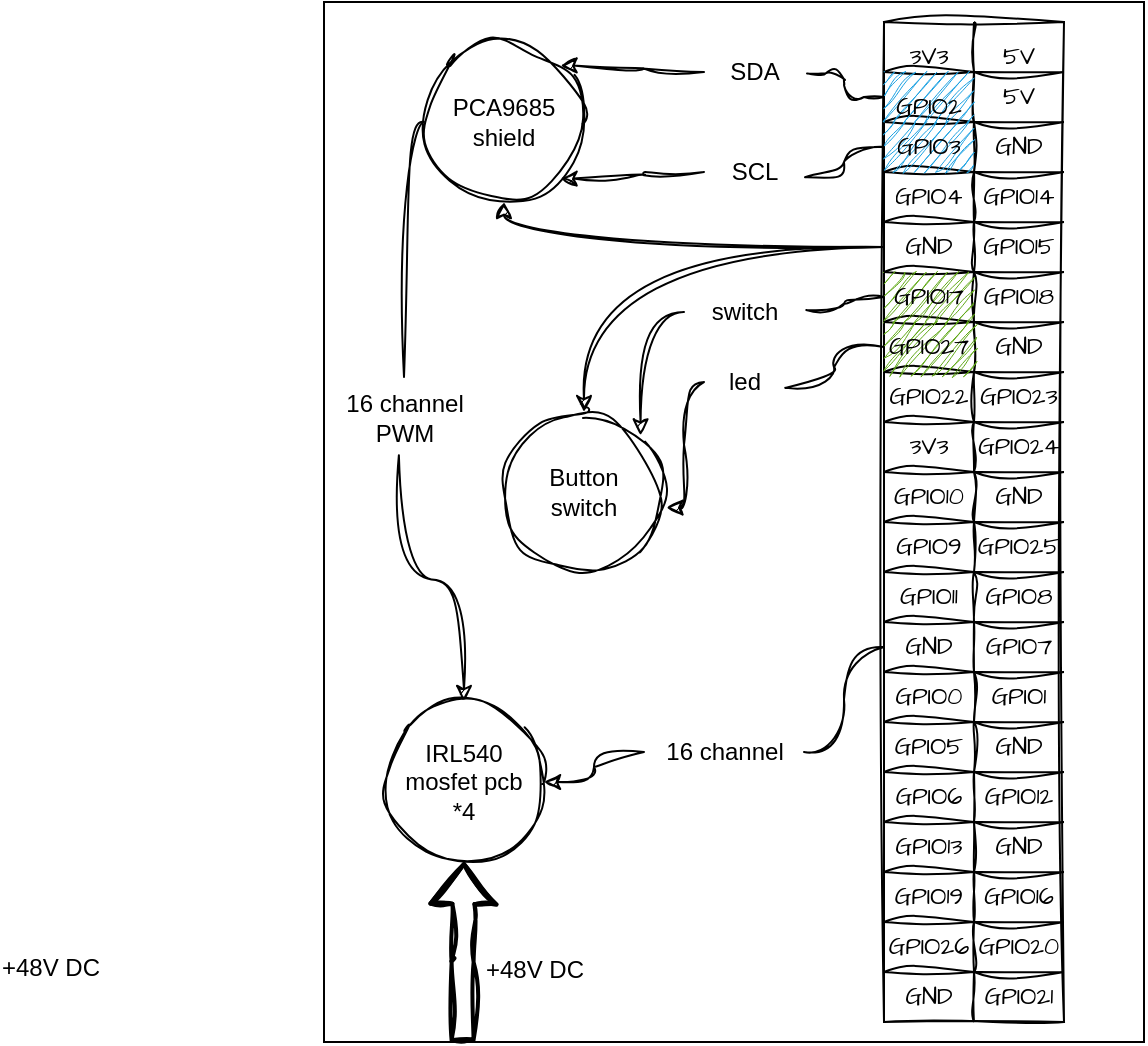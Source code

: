 <mxfile>
    <diagram id="WHN7KJUo0XjJs8HCU2_Z" name="Page-1">
        <mxGraphModel dx="687" dy="814" grid="1" gridSize="10" guides="1" tooltips="1" connect="1" arrows="1" fold="1" page="1" pageScale="1" pageWidth="827" pageHeight="1169" math="0" shadow="0">
            <root>
                <mxCell id="0"/>
                <mxCell id="1" parent="0"/>
                <mxCell id="95" value="" style="rounded=0;whiteSpace=wrap;html=1;fontSize=12;fillStyle=auto;" parent="1" vertex="1">
                    <mxGeometry x="200" y="140" width="410" height="520" as="geometry"/>
                </mxCell>
                <mxCell id="2" value="" style="shape=table;html=1;whiteSpace=wrap;startSize=0;container=1;collapsible=0;childLayout=tableLayout;hachureGap=4;fontFamily=Architects Daughter;fontSource=https%3A%2F%2Ffonts.googleapis.com%2Fcss%3Ffamily%3DArchitects%2BDaughter;fontSize=12;sketch=1;curveFitting=1;jiggle=2;" parent="1" vertex="1">
                    <mxGeometry x="480" y="150" width="90" height="500" as="geometry"/>
                </mxCell>
                <mxCell id="65" style="shape=tableRow;horizontal=0;startSize=0;swimlaneHead=0;swimlaneBody=0;top=0;left=0;bottom=0;right=0;collapsible=0;dropTarget=0;fillColor=none;points=[[0,0.5],[1,0.5]];portConstraint=eastwest;hachureGap=4;fontFamily=Architects Daughter;fontSource=https%3A%2F%2Ffonts.googleapis.com%2Fcss%3Ffamily%3DArchitects%2BDaughter;fontSize=20;sketch=1;curveFitting=1;jiggle=2;" parent="2" vertex="1">
                    <mxGeometry width="90" height="25" as="geometry"/>
                </mxCell>
                <mxCell id="66" value="&lt;font style=&quot;font-size: 12px;&quot;&gt;3V3&lt;/font&gt;" style="shape=partialRectangle;html=1;whiteSpace=wrap;connectable=0;fillColor=none;top=0;left=0;bottom=0;right=0;overflow=hidden;hachureGap=4;fontFamily=Architects Daughter;fontSource=https%3A%2F%2Ffonts.googleapis.com%2Fcss%3Ffamily%3DArchitects%2BDaughter;fontSize=20;sketch=1;curveFitting=1;jiggle=2;" parent="65" vertex="1">
                    <mxGeometry width="45" height="25" as="geometry">
                        <mxRectangle width="45" height="25" as="alternateBounds"/>
                    </mxGeometry>
                </mxCell>
                <mxCell id="67" value="&lt;font style=&quot;font-size: 12px;&quot;&gt;5V&lt;/font&gt;" style="shape=partialRectangle;html=1;whiteSpace=wrap;connectable=0;fillColor=none;top=0;left=0;bottom=0;right=0;overflow=hidden;hachureGap=4;fontFamily=Architects Daughter;fontSource=https%3A%2F%2Ffonts.googleapis.com%2Fcss%3Ffamily%3DArchitects%2BDaughter;fontSize=20;sketch=1;curveFitting=1;jiggle=2;" parent="65" vertex="1">
                    <mxGeometry x="45" width="45" height="25" as="geometry">
                        <mxRectangle width="45" height="25" as="alternateBounds"/>
                    </mxGeometry>
                </mxCell>
                <mxCell id="62" style="shape=tableRow;horizontal=0;startSize=0;swimlaneHead=0;swimlaneBody=0;top=0;left=0;bottom=0;right=0;collapsible=0;dropTarget=0;fillColor=none;points=[[0,0.5],[1,0.5]];portConstraint=eastwest;hachureGap=4;fontFamily=Architects Daughter;fontSource=https%3A%2F%2Ffonts.googleapis.com%2Fcss%3Ffamily%3DArchitects%2BDaughter;fontSize=20;sketch=1;curveFitting=1;jiggle=2;" parent="2" vertex="1">
                    <mxGeometry y="25" width="90" height="25" as="geometry"/>
                </mxCell>
                <mxCell id="63" value="&lt;font color=&quot;#000000&quot; style=&quot;font-size: 12px;&quot;&gt;GPIO2&lt;/font&gt;" style="shape=partialRectangle;html=1;whiteSpace=wrap;connectable=0;fillColor=#1ba1e2;top=0;left=0;bottom=0;right=0;overflow=hidden;hachureGap=4;fontFamily=Architects Daughter;fontSource=https%3A%2F%2Ffonts.googleapis.com%2Fcss%3Ffamily%3DArchitects%2BDaughter;fontSize=20;fontColor=#ffffff;strokeColor=#006EAF;sketch=1;curveFitting=1;jiggle=2;" parent="62" vertex="1">
                    <mxGeometry width="45" height="25" as="geometry">
                        <mxRectangle width="45" height="25" as="alternateBounds"/>
                    </mxGeometry>
                </mxCell>
                <mxCell id="64" value="5V" style="shape=partialRectangle;html=1;whiteSpace=wrap;connectable=0;fillColor=none;top=0;left=0;bottom=0;right=0;overflow=hidden;hachureGap=4;fontFamily=Architects Daughter;fontSource=https%3A%2F%2Ffonts.googleapis.com%2Fcss%3Ffamily%3DArchitects%2BDaughter;fontSize=12;sketch=1;curveFitting=1;jiggle=2;" parent="62" vertex="1">
                    <mxGeometry x="45" width="45" height="25" as="geometry">
                        <mxRectangle width="45" height="25" as="alternateBounds"/>
                    </mxGeometry>
                </mxCell>
                <mxCell id="59" style="shape=tableRow;horizontal=0;startSize=0;swimlaneHead=0;swimlaneBody=0;top=0;left=0;bottom=0;right=0;collapsible=0;dropTarget=0;fillColor=none;points=[[0,0.5],[1,0.5]];portConstraint=eastwest;hachureGap=4;fontFamily=Architects Daughter;fontSource=https%3A%2F%2Ffonts.googleapis.com%2Fcss%3Ffamily%3DArchitects%2BDaughter;fontSize=20;sketch=1;curveFitting=1;jiggle=2;" parent="2" vertex="1">
                    <mxGeometry y="50" width="90" height="25" as="geometry"/>
                </mxCell>
                <mxCell id="60" value="&lt;font color=&quot;#000000&quot;&gt;GPIO3&lt;/font&gt;" style="shape=partialRectangle;html=1;whiteSpace=wrap;connectable=0;fillColor=#1ba1e2;top=0;left=0;bottom=0;right=0;overflow=hidden;hachureGap=4;fontFamily=Architects Daughter;fontSource=https%3A%2F%2Ffonts.googleapis.com%2Fcss%3Ffamily%3DArchitects%2BDaughter;fontSize=12;fontColor=#ffffff;strokeColor=#006EAF;sketch=1;curveFitting=1;jiggle=2;" parent="59" vertex="1">
                    <mxGeometry width="45" height="25" as="geometry">
                        <mxRectangle width="45" height="25" as="alternateBounds"/>
                    </mxGeometry>
                </mxCell>
                <mxCell id="61" value="GND" style="shape=partialRectangle;html=1;whiteSpace=wrap;connectable=0;fillColor=none;top=0;left=0;bottom=0;right=0;overflow=hidden;hachureGap=4;fontFamily=Architects Daughter;fontSource=https%3A%2F%2Ffonts.googleapis.com%2Fcss%3Ffamily%3DArchitects%2BDaughter;fontSize=12;sketch=1;curveFitting=1;jiggle=2;" parent="59" vertex="1">
                    <mxGeometry x="45" width="45" height="25" as="geometry">
                        <mxRectangle width="45" height="25" as="alternateBounds"/>
                    </mxGeometry>
                </mxCell>
                <mxCell id="56" style="shape=tableRow;horizontal=0;startSize=0;swimlaneHead=0;swimlaneBody=0;top=0;left=0;bottom=0;right=0;collapsible=0;dropTarget=0;fillColor=none;points=[[0,0.5],[1,0.5]];portConstraint=eastwest;hachureGap=4;fontFamily=Architects Daughter;fontSource=https%3A%2F%2Ffonts.googleapis.com%2Fcss%3Ffamily%3DArchitects%2BDaughter;fontSize=20;sketch=1;curveFitting=1;jiggle=2;" parent="2" vertex="1">
                    <mxGeometry y="75" width="90" height="25" as="geometry"/>
                </mxCell>
                <mxCell id="57" value="GPIO4" style="shape=partialRectangle;html=1;whiteSpace=wrap;connectable=0;fillColor=none;top=0;left=0;bottom=0;right=0;overflow=hidden;hachureGap=4;fontFamily=Architects Daughter;fontSource=https%3A%2F%2Ffonts.googleapis.com%2Fcss%3Ffamily%3DArchitects%2BDaughter;fontSize=12;sketch=1;curveFitting=1;jiggle=2;" parent="56" vertex="1">
                    <mxGeometry width="45" height="25" as="geometry">
                        <mxRectangle width="45" height="25" as="alternateBounds"/>
                    </mxGeometry>
                </mxCell>
                <mxCell id="58" value="GPIO14" style="shape=partialRectangle;html=1;whiteSpace=wrap;connectable=0;fillColor=none;top=0;left=0;bottom=0;right=0;overflow=hidden;hachureGap=4;fontFamily=Architects Daughter;fontSource=https%3A%2F%2Ffonts.googleapis.com%2Fcss%3Ffamily%3DArchitects%2BDaughter;fontSize=12;sketch=1;curveFitting=1;jiggle=2;" parent="56" vertex="1">
                    <mxGeometry x="45" width="45" height="25" as="geometry">
                        <mxRectangle width="45" height="25" as="alternateBounds"/>
                    </mxGeometry>
                </mxCell>
                <mxCell id="53" style="shape=tableRow;horizontal=0;startSize=0;swimlaneHead=0;swimlaneBody=0;top=0;left=0;bottom=0;right=0;collapsible=0;dropTarget=0;fillColor=none;points=[[0,0.5],[1,0.5]];portConstraint=eastwest;hachureGap=4;fontFamily=Architects Daughter;fontSource=https%3A%2F%2Ffonts.googleapis.com%2Fcss%3Ffamily%3DArchitects%2BDaughter;fontSize=20;sketch=1;curveFitting=1;jiggle=2;" parent="2" vertex="1">
                    <mxGeometry y="100" width="90" height="25" as="geometry"/>
                </mxCell>
                <mxCell id="54" value="GND" style="shape=partialRectangle;html=1;whiteSpace=wrap;connectable=0;fillColor=none;top=0;left=0;bottom=0;right=0;overflow=hidden;hachureGap=4;fontFamily=Architects Daughter;fontSource=https%3A%2F%2Ffonts.googleapis.com%2Fcss%3Ffamily%3DArchitects%2BDaughter;fontSize=12;sketch=1;curveFitting=1;jiggle=2;" parent="53" vertex="1">
                    <mxGeometry width="45" height="25" as="geometry">
                        <mxRectangle width="45" height="25" as="alternateBounds"/>
                    </mxGeometry>
                </mxCell>
                <mxCell id="55" value="GPIO15" style="shape=partialRectangle;html=1;whiteSpace=wrap;connectable=0;fillColor=none;top=0;left=0;bottom=0;right=0;overflow=hidden;hachureGap=4;fontFamily=Architects Daughter;fontSource=https%3A%2F%2Ffonts.googleapis.com%2Fcss%3Ffamily%3DArchitects%2BDaughter;fontSize=12;sketch=1;curveFitting=1;jiggle=2;" parent="53" vertex="1">
                    <mxGeometry x="45" width="45" height="25" as="geometry">
                        <mxRectangle width="45" height="25" as="alternateBounds"/>
                    </mxGeometry>
                </mxCell>
                <mxCell id="50" style="shape=tableRow;horizontal=0;startSize=0;swimlaneHead=0;swimlaneBody=0;top=0;left=0;bottom=0;right=0;collapsible=0;dropTarget=0;fillColor=none;points=[[0,0.5],[1,0.5]];portConstraint=eastwest;hachureGap=4;fontFamily=Architects Daughter;fontSource=https%3A%2F%2Ffonts.googleapis.com%2Fcss%3Ffamily%3DArchitects%2BDaughter;fontSize=20;sketch=1;curveFitting=1;jiggle=2;" parent="2" vertex="1">
                    <mxGeometry y="125" width="90" height="25" as="geometry"/>
                </mxCell>
                <mxCell id="51" value="&lt;font color=&quot;#000000&quot;&gt;GPIO17&lt;/font&gt;" style="shape=partialRectangle;html=1;whiteSpace=wrap;connectable=0;fillColor=#60a917;top=0;left=0;bottom=0;right=0;overflow=hidden;hachureGap=4;fontFamily=Architects Daughter;fontSource=https%3A%2F%2Ffonts.googleapis.com%2Fcss%3Ffamily%3DArchitects%2BDaughter;fontSize=12;fontColor=#ffffff;strokeColor=#2D7600;sketch=1;curveFitting=1;jiggle=2;" parent="50" vertex="1">
                    <mxGeometry width="45" height="25" as="geometry">
                        <mxRectangle width="45" height="25" as="alternateBounds"/>
                    </mxGeometry>
                </mxCell>
                <mxCell id="52" value="GPIO18" style="shape=partialRectangle;html=1;whiteSpace=wrap;connectable=0;fillColor=none;top=0;left=0;bottom=0;right=0;overflow=hidden;hachureGap=4;fontFamily=Architects Daughter;fontSource=https%3A%2F%2Ffonts.googleapis.com%2Fcss%3Ffamily%3DArchitects%2BDaughter;fontSize=12;sketch=1;curveFitting=1;jiggle=2;" parent="50" vertex="1">
                    <mxGeometry x="45" width="45" height="25" as="geometry">
                        <mxRectangle width="45" height="25" as="alternateBounds"/>
                    </mxGeometry>
                </mxCell>
                <mxCell id="47" style="shape=tableRow;horizontal=0;startSize=0;swimlaneHead=0;swimlaneBody=0;top=0;left=0;bottom=0;right=0;collapsible=0;dropTarget=0;fillColor=none;points=[[0,0.5],[1,0.5]];portConstraint=eastwest;hachureGap=4;fontFamily=Architects Daughter;fontSource=https%3A%2F%2Ffonts.googleapis.com%2Fcss%3Ffamily%3DArchitects%2BDaughter;fontSize=20;sketch=1;curveFitting=1;jiggle=2;" parent="2" vertex="1">
                    <mxGeometry y="150" width="90" height="25" as="geometry"/>
                </mxCell>
                <mxCell id="48" value="&lt;font color=&quot;#000000&quot;&gt;GPIO27&lt;/font&gt;" style="shape=partialRectangle;html=1;whiteSpace=wrap;connectable=0;fillColor=#60a917;top=0;left=0;bottom=0;right=0;overflow=hidden;hachureGap=4;fontFamily=Architects Daughter;fontSource=https%3A%2F%2Ffonts.googleapis.com%2Fcss%3Ffamily%3DArchitects%2BDaughter;fontSize=12;fontColor=#ffffff;strokeColor=#2D7600;sketch=1;curveFitting=1;jiggle=2;" parent="47" vertex="1">
                    <mxGeometry width="45" height="25" as="geometry">
                        <mxRectangle width="45" height="25" as="alternateBounds"/>
                    </mxGeometry>
                </mxCell>
                <mxCell id="49" value="GND" style="shape=partialRectangle;html=1;whiteSpace=wrap;connectable=0;fillColor=none;top=0;left=0;bottom=0;right=0;overflow=hidden;hachureGap=4;fontFamily=Architects Daughter;fontSource=https%3A%2F%2Ffonts.googleapis.com%2Fcss%3Ffamily%3DArchitects%2BDaughter;fontSize=12;sketch=1;curveFitting=1;jiggle=2;" parent="47" vertex="1">
                    <mxGeometry x="45" width="45" height="25" as="geometry">
                        <mxRectangle width="45" height="25" as="alternateBounds"/>
                    </mxGeometry>
                </mxCell>
                <mxCell id="44" style="shape=tableRow;horizontal=0;startSize=0;swimlaneHead=0;swimlaneBody=0;top=0;left=0;bottom=0;right=0;collapsible=0;dropTarget=0;fillColor=none;points=[[0,0.5],[1,0.5]];portConstraint=eastwest;hachureGap=4;fontFamily=Architects Daughter;fontSource=https%3A%2F%2Ffonts.googleapis.com%2Fcss%3Ffamily%3DArchitects%2BDaughter;fontSize=20;sketch=1;curveFitting=1;jiggle=2;" parent="2" vertex="1">
                    <mxGeometry y="175" width="90" height="25" as="geometry"/>
                </mxCell>
                <mxCell id="45" value="GPIO22" style="shape=partialRectangle;html=1;whiteSpace=wrap;connectable=0;fillColor=none;top=0;left=0;bottom=0;right=0;overflow=hidden;hachureGap=4;fontFamily=Architects Daughter;fontSource=https%3A%2F%2Ffonts.googleapis.com%2Fcss%3Ffamily%3DArchitects%2BDaughter;fontSize=12;sketch=1;curveFitting=1;jiggle=2;" parent="44" vertex="1">
                    <mxGeometry width="45" height="25" as="geometry">
                        <mxRectangle width="45" height="25" as="alternateBounds"/>
                    </mxGeometry>
                </mxCell>
                <mxCell id="46" value="GPIO23" style="shape=partialRectangle;html=1;whiteSpace=wrap;connectable=0;fillColor=none;top=0;left=0;bottom=0;right=0;overflow=hidden;hachureGap=4;fontFamily=Architects Daughter;fontSource=https%3A%2F%2Ffonts.googleapis.com%2Fcss%3Ffamily%3DArchitects%2BDaughter;fontSize=12;sketch=1;curveFitting=1;jiggle=2;" parent="44" vertex="1">
                    <mxGeometry x="45" width="45" height="25" as="geometry">
                        <mxRectangle width="45" height="25" as="alternateBounds"/>
                    </mxGeometry>
                </mxCell>
                <mxCell id="41" style="shape=tableRow;horizontal=0;startSize=0;swimlaneHead=0;swimlaneBody=0;top=0;left=0;bottom=0;right=0;collapsible=0;dropTarget=0;fillColor=none;points=[[0,0.5],[1,0.5]];portConstraint=eastwest;hachureGap=4;fontFamily=Architects Daughter;fontSource=https%3A%2F%2Ffonts.googleapis.com%2Fcss%3Ffamily%3DArchitects%2BDaughter;fontSize=20;sketch=1;curveFitting=1;jiggle=2;" parent="2" vertex="1">
                    <mxGeometry y="200" width="90" height="25" as="geometry"/>
                </mxCell>
                <mxCell id="42" value="3V3" style="shape=partialRectangle;html=1;whiteSpace=wrap;connectable=0;fillColor=none;top=0;left=0;bottom=0;right=0;overflow=hidden;hachureGap=4;fontFamily=Architects Daughter;fontSource=https%3A%2F%2Ffonts.googleapis.com%2Fcss%3Ffamily%3DArchitects%2BDaughter;fontSize=12;sketch=1;curveFitting=1;jiggle=2;" parent="41" vertex="1">
                    <mxGeometry width="45" height="25" as="geometry">
                        <mxRectangle width="45" height="25" as="alternateBounds"/>
                    </mxGeometry>
                </mxCell>
                <mxCell id="43" value="GPIO24" style="shape=partialRectangle;html=1;whiteSpace=wrap;connectable=0;fillColor=none;top=0;left=0;bottom=0;right=0;overflow=hidden;hachureGap=4;fontFamily=Architects Daughter;fontSource=https%3A%2F%2Ffonts.googleapis.com%2Fcss%3Ffamily%3DArchitects%2BDaughter;fontSize=12;sketch=1;curveFitting=1;jiggle=2;" parent="41" vertex="1">
                    <mxGeometry x="45" width="45" height="25" as="geometry">
                        <mxRectangle width="45" height="25" as="alternateBounds"/>
                    </mxGeometry>
                </mxCell>
                <mxCell id="38" style="shape=tableRow;horizontal=0;startSize=0;swimlaneHead=0;swimlaneBody=0;top=0;left=0;bottom=0;right=0;collapsible=0;dropTarget=0;fillColor=none;points=[[0,0.5],[1,0.5]];portConstraint=eastwest;hachureGap=4;fontFamily=Architects Daughter;fontSource=https%3A%2F%2Ffonts.googleapis.com%2Fcss%3Ffamily%3DArchitects%2BDaughter;fontSize=20;sketch=1;curveFitting=1;jiggle=2;" parent="2" vertex="1">
                    <mxGeometry y="225" width="90" height="25" as="geometry"/>
                </mxCell>
                <mxCell id="39" value="GPIO10" style="shape=partialRectangle;html=1;whiteSpace=wrap;connectable=0;fillColor=none;top=0;left=0;bottom=0;right=0;overflow=hidden;hachureGap=4;fontFamily=Architects Daughter;fontSource=https%3A%2F%2Ffonts.googleapis.com%2Fcss%3Ffamily%3DArchitects%2BDaughter;fontSize=12;sketch=1;curveFitting=1;jiggle=2;" parent="38" vertex="1">
                    <mxGeometry width="45" height="25" as="geometry">
                        <mxRectangle width="45" height="25" as="alternateBounds"/>
                    </mxGeometry>
                </mxCell>
                <mxCell id="40" value="GND" style="shape=partialRectangle;html=1;whiteSpace=wrap;connectable=0;fillColor=none;top=0;left=0;bottom=0;right=0;overflow=hidden;hachureGap=4;fontFamily=Architects Daughter;fontSource=https%3A%2F%2Ffonts.googleapis.com%2Fcss%3Ffamily%3DArchitects%2BDaughter;fontSize=12;sketch=1;curveFitting=1;jiggle=2;" parent="38" vertex="1">
                    <mxGeometry x="45" width="45" height="25" as="geometry">
                        <mxRectangle width="45" height="25" as="alternateBounds"/>
                    </mxGeometry>
                </mxCell>
                <mxCell id="35" style="shape=tableRow;horizontal=0;startSize=0;swimlaneHead=0;swimlaneBody=0;top=0;left=0;bottom=0;right=0;collapsible=0;dropTarget=0;fillColor=none;points=[[0,0.5],[1,0.5]];portConstraint=eastwest;hachureGap=4;fontFamily=Architects Daughter;fontSource=https%3A%2F%2Ffonts.googleapis.com%2Fcss%3Ffamily%3DArchitects%2BDaughter;fontSize=20;sketch=1;curveFitting=1;jiggle=2;" parent="2" vertex="1">
                    <mxGeometry y="250" width="90" height="25" as="geometry"/>
                </mxCell>
                <mxCell id="36" value="GPIO9" style="shape=partialRectangle;html=1;whiteSpace=wrap;connectable=0;fillColor=none;top=0;left=0;bottom=0;right=0;overflow=hidden;hachureGap=4;fontFamily=Architects Daughter;fontSource=https%3A%2F%2Ffonts.googleapis.com%2Fcss%3Ffamily%3DArchitects%2BDaughter;fontSize=12;sketch=1;curveFitting=1;jiggle=2;" parent="35" vertex="1">
                    <mxGeometry width="45" height="25" as="geometry">
                        <mxRectangle width="45" height="25" as="alternateBounds"/>
                    </mxGeometry>
                </mxCell>
                <mxCell id="37" value="GPIO25" style="shape=partialRectangle;html=1;whiteSpace=wrap;connectable=0;fillColor=none;top=0;left=0;bottom=0;right=0;overflow=hidden;hachureGap=4;fontFamily=Architects Daughter;fontSource=https%3A%2F%2Ffonts.googleapis.com%2Fcss%3Ffamily%3DArchitects%2BDaughter;fontSize=12;sketch=1;curveFitting=1;jiggle=2;" parent="35" vertex="1">
                    <mxGeometry x="45" width="45" height="25" as="geometry">
                        <mxRectangle width="45" height="25" as="alternateBounds"/>
                    </mxGeometry>
                </mxCell>
                <mxCell id="32" style="shape=tableRow;horizontal=0;startSize=0;swimlaneHead=0;swimlaneBody=0;top=0;left=0;bottom=0;right=0;collapsible=0;dropTarget=0;fillColor=none;points=[[0,0.5],[1,0.5]];portConstraint=eastwest;hachureGap=4;fontFamily=Architects Daughter;fontSource=https%3A%2F%2Ffonts.googleapis.com%2Fcss%3Ffamily%3DArchitects%2BDaughter;fontSize=20;sketch=1;curveFitting=1;jiggle=2;" parent="2" vertex="1">
                    <mxGeometry y="275" width="90" height="25" as="geometry"/>
                </mxCell>
                <mxCell id="33" value="GPIO11" style="shape=partialRectangle;html=1;whiteSpace=wrap;connectable=0;fillColor=none;top=0;left=0;bottom=0;right=0;overflow=hidden;hachureGap=4;fontFamily=Architects Daughter;fontSource=https%3A%2F%2Ffonts.googleapis.com%2Fcss%3Ffamily%3DArchitects%2BDaughter;fontSize=12;sketch=1;curveFitting=1;jiggle=2;" parent="32" vertex="1">
                    <mxGeometry width="45" height="25" as="geometry">
                        <mxRectangle width="45" height="25" as="alternateBounds"/>
                    </mxGeometry>
                </mxCell>
                <mxCell id="34" value="GPIO8" style="shape=partialRectangle;html=1;whiteSpace=wrap;connectable=0;fillColor=none;top=0;left=0;bottom=0;right=0;overflow=hidden;hachureGap=4;fontFamily=Architects Daughter;fontSource=https%3A%2F%2Ffonts.googleapis.com%2Fcss%3Ffamily%3DArchitects%2BDaughter;fontSize=12;sketch=1;curveFitting=1;jiggle=2;" parent="32" vertex="1">
                    <mxGeometry x="45" width="45" height="25" as="geometry">
                        <mxRectangle width="45" height="25" as="alternateBounds"/>
                    </mxGeometry>
                </mxCell>
                <mxCell id="29" style="shape=tableRow;horizontal=0;startSize=0;swimlaneHead=0;swimlaneBody=0;top=0;left=0;bottom=0;right=0;collapsible=0;dropTarget=0;fillColor=none;points=[[0,0.5],[1,0.5]];portConstraint=eastwest;hachureGap=4;fontFamily=Architects Daughter;fontSource=https%3A%2F%2Ffonts.googleapis.com%2Fcss%3Ffamily%3DArchitects%2BDaughter;fontSize=20;sketch=1;curveFitting=1;jiggle=2;" parent="2" vertex="1">
                    <mxGeometry y="300" width="90" height="25" as="geometry"/>
                </mxCell>
                <mxCell id="30" value="GND" style="shape=partialRectangle;html=1;whiteSpace=wrap;connectable=0;fillColor=none;top=0;left=0;bottom=0;right=0;overflow=hidden;hachureGap=4;fontFamily=Architects Daughter;fontSource=https%3A%2F%2Ffonts.googleapis.com%2Fcss%3Ffamily%3DArchitects%2BDaughter;fontSize=12;sketch=1;curveFitting=1;jiggle=2;" parent="29" vertex="1">
                    <mxGeometry width="45" height="25" as="geometry">
                        <mxRectangle width="45" height="25" as="alternateBounds"/>
                    </mxGeometry>
                </mxCell>
                <mxCell id="31" value="GPIO7" style="shape=partialRectangle;html=1;whiteSpace=wrap;connectable=0;fillColor=none;top=0;left=0;bottom=0;right=0;overflow=hidden;hachureGap=4;fontFamily=Architects Daughter;fontSource=https%3A%2F%2Ffonts.googleapis.com%2Fcss%3Ffamily%3DArchitects%2BDaughter;fontSize=12;sketch=1;curveFitting=1;jiggle=2;" parent="29" vertex="1">
                    <mxGeometry x="45" width="45" height="25" as="geometry">
                        <mxRectangle width="45" height="25" as="alternateBounds"/>
                    </mxGeometry>
                </mxCell>
                <mxCell id="26" style="shape=tableRow;horizontal=0;startSize=0;swimlaneHead=0;swimlaneBody=0;top=0;left=0;bottom=0;right=0;collapsible=0;dropTarget=0;fillColor=none;points=[[0,0.5],[1,0.5]];portConstraint=eastwest;hachureGap=4;fontFamily=Architects Daughter;fontSource=https%3A%2F%2Ffonts.googleapis.com%2Fcss%3Ffamily%3DArchitects%2BDaughter;fontSize=20;sketch=1;curveFitting=1;jiggle=2;" parent="2" vertex="1">
                    <mxGeometry y="325" width="90" height="25" as="geometry"/>
                </mxCell>
                <mxCell id="27" value="GPIO0" style="shape=partialRectangle;html=1;whiteSpace=wrap;connectable=0;fillColor=none;top=0;left=0;bottom=0;right=0;overflow=hidden;hachureGap=4;fontFamily=Architects Daughter;fontSource=https%3A%2F%2Ffonts.googleapis.com%2Fcss%3Ffamily%3DArchitects%2BDaughter;fontSize=12;sketch=1;curveFitting=1;jiggle=2;" parent="26" vertex="1">
                    <mxGeometry width="45" height="25" as="geometry">
                        <mxRectangle width="45" height="25" as="alternateBounds"/>
                    </mxGeometry>
                </mxCell>
                <mxCell id="28" value="GPIO1" style="shape=partialRectangle;html=1;whiteSpace=wrap;connectable=0;fillColor=none;top=0;left=0;bottom=0;right=0;overflow=hidden;hachureGap=4;fontFamily=Architects Daughter;fontSource=https%3A%2F%2Ffonts.googleapis.com%2Fcss%3Ffamily%3DArchitects%2BDaughter;fontSize=12;sketch=1;curveFitting=1;jiggle=2;" parent="26" vertex="1">
                    <mxGeometry x="45" width="45" height="25" as="geometry">
                        <mxRectangle width="45" height="25" as="alternateBounds"/>
                    </mxGeometry>
                </mxCell>
                <mxCell id="23" style="shape=tableRow;horizontal=0;startSize=0;swimlaneHead=0;swimlaneBody=0;top=0;left=0;bottom=0;right=0;collapsible=0;dropTarget=0;fillColor=none;points=[[0,0.5],[1,0.5]];portConstraint=eastwest;hachureGap=4;fontFamily=Architects Daughter;fontSource=https%3A%2F%2Ffonts.googleapis.com%2Fcss%3Ffamily%3DArchitects%2BDaughter;fontSize=20;sketch=1;curveFitting=1;jiggle=2;" parent="2" vertex="1">
                    <mxGeometry y="350" width="90" height="25" as="geometry"/>
                </mxCell>
                <mxCell id="24" value="GPIO5" style="shape=partialRectangle;html=1;whiteSpace=wrap;connectable=0;fillColor=none;top=0;left=0;bottom=0;right=0;overflow=hidden;hachureGap=4;fontFamily=Architects Daughter;fontSource=https%3A%2F%2Ffonts.googleapis.com%2Fcss%3Ffamily%3DArchitects%2BDaughter;fontSize=12;sketch=1;curveFitting=1;jiggle=2;" parent="23" vertex="1">
                    <mxGeometry width="45" height="25" as="geometry">
                        <mxRectangle width="45" height="25" as="alternateBounds"/>
                    </mxGeometry>
                </mxCell>
                <mxCell id="25" value="GND" style="shape=partialRectangle;html=1;whiteSpace=wrap;connectable=0;fillColor=none;top=0;left=0;bottom=0;right=0;overflow=hidden;hachureGap=4;fontFamily=Architects Daughter;fontSource=https%3A%2F%2Ffonts.googleapis.com%2Fcss%3Ffamily%3DArchitects%2BDaughter;fontSize=12;sketch=1;curveFitting=1;jiggle=2;" parent="23" vertex="1">
                    <mxGeometry x="45" width="45" height="25" as="geometry">
                        <mxRectangle width="45" height="25" as="alternateBounds"/>
                    </mxGeometry>
                </mxCell>
                <mxCell id="20" style="shape=tableRow;horizontal=0;startSize=0;swimlaneHead=0;swimlaneBody=0;top=0;left=0;bottom=0;right=0;collapsible=0;dropTarget=0;fillColor=none;points=[[0,0.5],[1,0.5]];portConstraint=eastwest;hachureGap=4;fontFamily=Architects Daughter;fontSource=https%3A%2F%2Ffonts.googleapis.com%2Fcss%3Ffamily%3DArchitects%2BDaughter;fontSize=20;sketch=1;curveFitting=1;jiggle=2;" parent="2" vertex="1">
                    <mxGeometry y="375" width="90" height="25" as="geometry"/>
                </mxCell>
                <mxCell id="21" value="GPIO6" style="shape=partialRectangle;html=1;whiteSpace=wrap;connectable=0;fillColor=none;top=0;left=0;bottom=0;right=0;overflow=hidden;hachureGap=4;fontFamily=Architects Daughter;fontSource=https%3A%2F%2Ffonts.googleapis.com%2Fcss%3Ffamily%3DArchitects%2BDaughter;fontSize=12;sketch=1;curveFitting=1;jiggle=2;" parent="20" vertex="1">
                    <mxGeometry width="45" height="25" as="geometry">
                        <mxRectangle width="45" height="25" as="alternateBounds"/>
                    </mxGeometry>
                </mxCell>
                <mxCell id="22" value="GPIO12" style="shape=partialRectangle;html=1;whiteSpace=wrap;connectable=0;fillColor=none;top=0;left=0;bottom=0;right=0;overflow=hidden;hachureGap=4;fontFamily=Architects Daughter;fontSource=https%3A%2F%2Ffonts.googleapis.com%2Fcss%3Ffamily%3DArchitects%2BDaughter;fontSize=12;sketch=1;curveFitting=1;jiggle=2;" parent="20" vertex="1">
                    <mxGeometry x="45" width="45" height="25" as="geometry">
                        <mxRectangle width="45" height="25" as="alternateBounds"/>
                    </mxGeometry>
                </mxCell>
                <mxCell id="3" value="" style="shape=tableRow;horizontal=0;startSize=0;swimlaneHead=0;swimlaneBody=0;top=0;left=0;bottom=0;right=0;collapsible=0;dropTarget=0;fillColor=none;points=[[0,0.5],[1,0.5]];portConstraint=eastwest;hachureGap=4;fontFamily=Architects Daughter;fontSource=https%3A%2F%2Ffonts.googleapis.com%2Fcss%3Ffamily%3DArchitects%2BDaughter;fontSize=20;sketch=1;curveFitting=1;jiggle=2;" parent="2" vertex="1">
                    <mxGeometry y="400" width="90" height="25" as="geometry"/>
                </mxCell>
                <mxCell id="4" value="GPIO13" style="shape=partialRectangle;html=1;whiteSpace=wrap;connectable=0;fillColor=none;top=0;left=0;bottom=0;right=0;overflow=hidden;hachureGap=4;fontFamily=Architects Daughter;fontSource=https%3A%2F%2Ffonts.googleapis.com%2Fcss%3Ffamily%3DArchitects%2BDaughter;fontSize=12;sketch=1;curveFitting=1;jiggle=2;" parent="3" vertex="1">
                    <mxGeometry width="45" height="25" as="geometry">
                        <mxRectangle width="45" height="25" as="alternateBounds"/>
                    </mxGeometry>
                </mxCell>
                <mxCell id="5" value="GND" style="shape=partialRectangle;html=1;whiteSpace=wrap;connectable=0;fillColor=none;top=0;left=0;bottom=0;right=0;overflow=hidden;hachureGap=4;fontFamily=Architects Daughter;fontSource=https%3A%2F%2Ffonts.googleapis.com%2Fcss%3Ffamily%3DArchitects%2BDaughter;fontSize=12;sketch=1;curveFitting=1;jiggle=2;" parent="3" vertex="1">
                    <mxGeometry x="45" width="45" height="25" as="geometry">
                        <mxRectangle width="45" height="25" as="alternateBounds"/>
                    </mxGeometry>
                </mxCell>
                <mxCell id="15" value="" style="shape=tableRow;horizontal=0;startSize=0;swimlaneHead=0;swimlaneBody=0;top=0;left=0;bottom=0;right=0;collapsible=0;dropTarget=0;fillColor=none;points=[[0,0.5],[1,0.5]];portConstraint=eastwest;hachureGap=4;fontFamily=Architects Daughter;fontSource=https%3A%2F%2Ffonts.googleapis.com%2Fcss%3Ffamily%3DArchitects%2BDaughter;fontSize=20;sketch=1;curveFitting=1;jiggle=2;" parent="2" vertex="1">
                    <mxGeometry y="425" width="90" height="25" as="geometry"/>
                </mxCell>
                <mxCell id="16" value="GPIO19" style="shape=partialRectangle;html=1;whiteSpace=wrap;connectable=0;fillColor=none;top=0;left=0;bottom=0;right=0;overflow=hidden;hachureGap=4;fontFamily=Architects Daughter;fontSource=https%3A%2F%2Ffonts.googleapis.com%2Fcss%3Ffamily%3DArchitects%2BDaughter;fontSize=12;sketch=1;curveFitting=1;jiggle=2;" parent="15" vertex="1">
                    <mxGeometry width="45" height="25" as="geometry">
                        <mxRectangle width="45" height="25" as="alternateBounds"/>
                    </mxGeometry>
                </mxCell>
                <mxCell id="17" value="GPIO16" style="shape=partialRectangle;html=1;whiteSpace=wrap;connectable=0;fillColor=none;top=0;left=0;bottom=0;right=0;overflow=hidden;hachureGap=4;fontFamily=Architects Daughter;fontSource=https%3A%2F%2Ffonts.googleapis.com%2Fcss%3Ffamily%3DArchitects%2BDaughter;fontSize=12;sketch=1;curveFitting=1;jiggle=2;" parent="15" vertex="1">
                    <mxGeometry x="45" width="45" height="25" as="geometry">
                        <mxRectangle width="45" height="25" as="alternateBounds"/>
                    </mxGeometry>
                </mxCell>
                <mxCell id="11" value="" style="shape=tableRow;horizontal=0;startSize=0;swimlaneHead=0;swimlaneBody=0;top=0;left=0;bottom=0;right=0;collapsible=0;dropTarget=0;fillColor=none;points=[[0,0.5],[1,0.5]];portConstraint=eastwest;hachureGap=4;fontFamily=Architects Daughter;fontSource=https%3A%2F%2Ffonts.googleapis.com%2Fcss%3Ffamily%3DArchitects%2BDaughter;fontSize=20;sketch=1;curveFitting=1;jiggle=2;" parent="2" vertex="1">
                    <mxGeometry y="450" width="90" height="25" as="geometry"/>
                </mxCell>
                <mxCell id="12" value="GPIO26" style="shape=partialRectangle;html=1;whiteSpace=wrap;connectable=0;fillColor=none;top=0;left=0;bottom=0;right=0;overflow=hidden;hachureGap=4;fontFamily=Architects Daughter;fontSource=https%3A%2F%2Ffonts.googleapis.com%2Fcss%3Ffamily%3DArchitects%2BDaughter;fontSize=12;sketch=1;curveFitting=1;jiggle=2;" parent="11" vertex="1">
                    <mxGeometry width="45" height="25" as="geometry">
                        <mxRectangle width="45" height="25" as="alternateBounds"/>
                    </mxGeometry>
                </mxCell>
                <mxCell id="13" value="GPIO20" style="shape=partialRectangle;html=1;whiteSpace=wrap;connectable=0;fillColor=none;top=0;left=0;bottom=0;right=0;overflow=hidden;hachureGap=4;fontFamily=Architects Daughter;fontSource=https%3A%2F%2Ffonts.googleapis.com%2Fcss%3Ffamily%3DArchitects%2BDaughter;fontSize=12;sketch=1;curveFitting=1;jiggle=2;" parent="11" vertex="1">
                    <mxGeometry x="45" width="45" height="25" as="geometry">
                        <mxRectangle width="45" height="25" as="alternateBounds"/>
                    </mxGeometry>
                </mxCell>
                <mxCell id="7" value="" style="shape=tableRow;horizontal=0;startSize=0;swimlaneHead=0;swimlaneBody=0;top=0;left=0;bottom=0;right=0;collapsible=0;dropTarget=0;fillColor=none;points=[[0,0.5],[1,0.5]];portConstraint=eastwest;hachureGap=4;fontFamily=Architects Daughter;fontSource=https%3A%2F%2Ffonts.googleapis.com%2Fcss%3Ffamily%3DArchitects%2BDaughter;fontSize=20;sketch=1;curveFitting=1;jiggle=2;" parent="2" vertex="1">
                    <mxGeometry y="475" width="90" height="25" as="geometry"/>
                </mxCell>
                <mxCell id="8" value="GND" style="shape=partialRectangle;html=1;whiteSpace=wrap;connectable=0;fillColor=none;top=0;left=0;bottom=0;right=0;overflow=hidden;hachureGap=4;fontFamily=Architects Daughter;fontSource=https%3A%2F%2Ffonts.googleapis.com%2Fcss%3Ffamily%3DArchitects%2BDaughter;fontSize=12;sketch=1;curveFitting=1;jiggle=2;" parent="7" vertex="1">
                    <mxGeometry width="45" height="25" as="geometry">
                        <mxRectangle width="45" height="25" as="alternateBounds"/>
                    </mxGeometry>
                </mxCell>
                <mxCell id="9" value="GPIO21" style="shape=partialRectangle;html=1;whiteSpace=wrap;connectable=0;fillColor=none;top=0;left=0;bottom=0;right=0;overflow=hidden;hachureGap=4;fontFamily=Architects Daughter;fontSource=https%3A%2F%2Ffonts.googleapis.com%2Fcss%3Ffamily%3DArchitects%2BDaughter;fontSize=12;sketch=1;curveFitting=1;jiggle=2;" parent="7" vertex="1">
                    <mxGeometry x="45" width="45" height="25" as="geometry">
                        <mxRectangle width="45" height="25" as="alternateBounds"/>
                    </mxGeometry>
                </mxCell>
                <mxCell id="89" style="edgeStyle=orthogonalEdgeStyle;curved=1;html=1;exitX=0.468;exitY=0.977;exitDx=0;exitDy=0;entryX=0.5;entryY=0;entryDx=0;entryDy=0;fontSize=12;elbow=vertical;startArrow=none;exitPerimeter=0;sketch=1;curveFitting=1;jiggle=2;" parent="1" source="90" target="88" edge="1">
                    <mxGeometry relative="1" as="geometry"/>
                </mxCell>
                <mxCell id="70" value="PCA9685&lt;br&gt;shield" style="ellipse;whiteSpace=wrap;html=1;aspect=fixed;fontSize=12;sketch=1;curveFitting=1;jiggle=2;" parent="1" vertex="1">
                    <mxGeometry x="250" y="160" width="80" height="80" as="geometry"/>
                </mxCell>
                <mxCell id="71" style="edgeStyle=orthogonalEdgeStyle;html=1;exitX=0;exitY=0.5;exitDx=0;exitDy=0;entryX=1;entryY=0;entryDx=0;entryDy=0;fontSize=12;startArrow=none;curved=1;sketch=1;curveFitting=1;jiggle=2;" parent="1" source="74" target="70" edge="1">
                    <mxGeometry relative="1" as="geometry"/>
                </mxCell>
                <mxCell id="72" style="edgeStyle=orthogonalEdgeStyle;html=1;exitX=0;exitY=0.5;exitDx=0;exitDy=0;entryX=1;entryY=1;entryDx=0;entryDy=0;fontSize=12;startArrow=none;curved=1;sketch=1;curveFitting=1;jiggle=2;" parent="1" source="77" target="70" edge="1">
                    <mxGeometry relative="1" as="geometry"/>
                </mxCell>
                <mxCell id="76" value="" style="html=1;exitX=0;exitY=0.5;exitDx=0;exitDy=0;entryX=1.03;entryY=0.524;entryDx=0;entryDy=0;fontSize=12;endArrow=none;entryPerimeter=0;edgeStyle=orthogonalEdgeStyle;sketch=1;curveFitting=1;jiggle=2;" parent="1" source="62" target="74" edge="1">
                    <mxGeometry relative="1" as="geometry">
                        <mxPoint x="480" y="187.5" as="sourcePoint"/>
                        <mxPoint x="338.284" y="171.716" as="targetPoint"/>
                    </mxGeometry>
                </mxCell>
                <mxCell id="74" value="SDA" style="text;html=1;align=center;verticalAlign=middle;resizable=0;points=[];autosize=1;strokeColor=none;fillColor=none;fontSize=12;sketch=1;curveFitting=1;jiggle=2;" parent="1" vertex="1">
                    <mxGeometry x="390" y="160" width="50" height="30" as="geometry"/>
                </mxCell>
                <mxCell id="78" value="" style="edgeStyle=orthogonalEdgeStyle;html=1;exitX=0;exitY=0.5;exitDx=0;exitDy=0;entryX=1.01;entryY=0.587;entryDx=0;entryDy=0;fontSize=12;endArrow=none;entryPerimeter=0;curved=1;sketch=1;curveFitting=1;jiggle=2;" parent="1" source="59" target="77" edge="1">
                    <mxGeometry relative="1" as="geometry">
                        <mxPoint x="480" y="212.5" as="sourcePoint"/>
                        <mxPoint x="338.284" y="228.284" as="targetPoint"/>
                    </mxGeometry>
                </mxCell>
                <mxCell id="77" value="SCL" style="text;html=1;align=center;verticalAlign=middle;resizable=0;points=[];autosize=1;strokeColor=none;fillColor=none;fontSize=12;sketch=1;curveFitting=1;jiggle=2;" parent="1" vertex="1">
                    <mxGeometry x="390" y="210" width="50" height="30" as="geometry"/>
                </mxCell>
                <mxCell id="79" style="edgeStyle=orthogonalEdgeStyle;curved=1;html=1;exitX=0;exitY=0.5;exitDx=0;exitDy=0;entryX=0.5;entryY=1;entryDx=0;entryDy=0;fontSize=12;elbow=vertical;sketch=1;curveFitting=1;jiggle=2;" parent="1" source="53" target="70" edge="1">
                    <mxGeometry relative="1" as="geometry"/>
                </mxCell>
                <mxCell id="80" value="Button&lt;br&gt;switch" style="ellipse;whiteSpace=wrap;html=1;aspect=fixed;fontSize=12;sketch=1;curveFitting=1;jiggle=2;" parent="1" vertex="1">
                    <mxGeometry x="290" y="345" width="80" height="80" as="geometry"/>
                </mxCell>
                <mxCell id="81" style="edgeStyle=orthogonalEdgeStyle;curved=1;html=1;exitX=0;exitY=0.5;exitDx=0;exitDy=0;entryX=1;entryY=0;entryDx=0;entryDy=0;fontSize=12;elbow=vertical;startArrow=none;sketch=1;curveFitting=1;jiggle=2;" parent="1" source="84" target="80" edge="1">
                    <mxGeometry relative="1" as="geometry"/>
                </mxCell>
                <mxCell id="82" style="edgeStyle=orthogonalEdgeStyle;curved=1;html=1;exitX=0;exitY=0.5;exitDx=0;exitDy=0;entryX=1.015;entryY=0.598;entryDx=0;entryDy=0;entryPerimeter=0;fontSize=12;elbow=vertical;startArrow=none;sketch=1;curveFitting=1;jiggle=2;" parent="1" source="86" target="80" edge="1">
                    <mxGeometry relative="1" as="geometry"/>
                </mxCell>
                <mxCell id="83" style="edgeStyle=orthogonalEdgeStyle;curved=1;html=1;exitX=0;exitY=0.5;exitDx=0;exitDy=0;entryX=0.5;entryY=0;entryDx=0;entryDy=0;fontSize=12;elbow=vertical;sketch=1;curveFitting=1;jiggle=2;" parent="1" source="53" target="80" edge="1">
                    <mxGeometry relative="1" as="geometry"/>
                </mxCell>
                <mxCell id="85" value="" style="edgeStyle=orthogonalEdgeStyle;curved=1;html=1;exitX=0;exitY=0.5;exitDx=0;exitDy=0;entryX=1.019;entryY=0.467;entryDx=0;entryDy=0;fontSize=12;elbow=vertical;endArrow=none;entryPerimeter=0;sketch=1;curveFitting=1;jiggle=2;" parent="1" source="50" target="84" edge="1">
                    <mxGeometry relative="1" as="geometry">
                        <mxPoint x="480" y="287.5" as="sourcePoint"/>
                        <mxPoint x="338.284" y="301.716" as="targetPoint"/>
                    </mxGeometry>
                </mxCell>
                <mxCell id="84" value="switch" style="text;html=1;align=center;verticalAlign=middle;resizable=0;points=[];autosize=1;strokeColor=none;fillColor=none;fontSize=12;sketch=1;curveFitting=1;jiggle=2;" parent="1" vertex="1">
                    <mxGeometry x="380" y="280" width="60" height="30" as="geometry"/>
                </mxCell>
                <mxCell id="87" value="" style="edgeStyle=orthogonalEdgeStyle;curved=1;html=1;exitX=0;exitY=0.5;exitDx=0;exitDy=0;entryX=1.015;entryY=0.598;entryDx=0;entryDy=0;entryPerimeter=0;fontSize=12;elbow=vertical;endArrow=none;sketch=1;curveFitting=1;jiggle=2;" parent="1" source="47" target="86" edge="1">
                    <mxGeometry relative="1" as="geometry">
                        <mxPoint x="480" y="312.5" as="sourcePoint"/>
                        <mxPoint x="351.2" y="337.84" as="targetPoint"/>
                    </mxGeometry>
                </mxCell>
                <mxCell id="86" value="led" style="text;html=1;align=center;verticalAlign=middle;resizable=0;points=[];autosize=1;strokeColor=none;fillColor=none;fontSize=12;sketch=1;curveFitting=1;jiggle=2;" parent="1" vertex="1">
                    <mxGeometry x="390" y="315" width="40" height="30" as="geometry"/>
                </mxCell>
                <mxCell id="88" value="IRL540&lt;br&gt;mosfet pcb&lt;br&gt;*4" style="ellipse;whiteSpace=wrap;html=1;aspect=fixed;fontSize=12;sketch=1;curveFitting=1;jiggle=2;" parent="1" vertex="1">
                    <mxGeometry x="230" y="490" width="80" height="80" as="geometry"/>
                </mxCell>
                <mxCell id="91" value="" style="edgeStyle=orthogonalEdgeStyle;curved=1;html=1;exitX=0;exitY=0.5;exitDx=0;exitDy=0;entryX=0.5;entryY=0;entryDx=0;entryDy=0;fontSize=12;elbow=vertical;endArrow=none;sketch=1;curveFitting=1;jiggle=2;" parent="1" source="70" target="90" edge="1">
                    <mxGeometry relative="1" as="geometry">
                        <mxPoint x="260" y="250" as="sourcePoint"/>
                        <mxPoint x="210" y="480" as="targetPoint"/>
                    </mxGeometry>
                </mxCell>
                <mxCell id="90" value="16 channel&lt;br&gt;PWM" style="text;html=1;align=center;verticalAlign=middle;resizable=0;points=[];autosize=1;strokeColor=none;fillColor=none;fontSize=12;sketch=1;curveFitting=1;jiggle=2;" parent="1" vertex="1">
                    <mxGeometry x="200" y="327.5" width="80" height="40" as="geometry"/>
                </mxCell>
                <mxCell id="92" style="edgeStyle=orthogonalEdgeStyle;curved=1;html=1;exitX=0;exitY=0.5;exitDx=0;exitDy=0;entryX=1;entryY=0.5;entryDx=0;entryDy=0;fontSize=12;elbow=vertical;startArrow=none;sketch=1;curveFitting=1;jiggle=2;" parent="1" source="93" target="88" edge="1">
                    <mxGeometry relative="1" as="geometry"/>
                </mxCell>
                <mxCell id="94" value="" style="edgeStyle=orthogonalEdgeStyle;curved=1;html=1;exitX=0;exitY=0.5;exitDx=0;exitDy=0;entryX=1;entryY=0.5;entryDx=0;entryDy=0;fontSize=12;elbow=vertical;endArrow=none;sketch=1;curveFitting=1;jiggle=2;" parent="1" source="29" target="93" edge="1">
                    <mxGeometry relative="1" as="geometry">
                        <mxPoint x="480" y="462.5" as="sourcePoint"/>
                        <mxPoint x="260" y="460" as="targetPoint"/>
                    </mxGeometry>
                </mxCell>
                <mxCell id="93" value="16 channel" style="text;html=1;align=center;verticalAlign=middle;resizable=0;points=[];autosize=1;strokeColor=none;fillColor=none;fontSize=12;sketch=1;curveFitting=1;jiggle=2;" parent="1" vertex="1">
                    <mxGeometry x="360" y="500" width="80" height="30" as="geometry"/>
                </mxCell>
                <mxCell id="96" value="" style="shape=flexArrow;endArrow=classic;html=1;strokeWidth=2;fontSize=12;entryX=0.5;entryY=1;entryDx=0;entryDy=0;edgeStyle=orthogonalEdgeStyle;exitX=0.169;exitY=1;exitDx=0;exitDy=0;sketch=1;curveFitting=1;jiggle=2;exitPerimeter=0;" edge="1" parent="1" source="95" target="88">
                    <mxGeometry width="50" height="50" relative="1" as="geometry">
                        <mxPoint x="89.14" y="640.05" as="sourcePoint"/>
                        <mxPoint x="490.856" y="671.546" as="targetPoint"/>
                        <Array as="points">
                            <mxPoint x="269" y="620"/>
                            <mxPoint x="270" y="620"/>
                        </Array>
                    </mxGeometry>
                </mxCell>
                <mxCell id="97" value="+48V DC" style="edgeLabel;html=1;align=center;verticalAlign=middle;resizable=0;points=[];fontSize=12;sketch=1;curveFitting=1;jiggle=2;" vertex="1" connectable="0" parent="96">
                    <mxGeometry x="0.193" y="-1" relative="1" as="geometry">
                        <mxPoint x="-208" y="16" as="offset"/>
                    </mxGeometry>
                </mxCell>
                <mxCell id="98" value="+48V DC" style="edgeLabel;html=1;align=center;verticalAlign=middle;resizable=0;points=[];fontSize=12;sketch=1;curveFitting=1;jiggle=2;" vertex="1" connectable="0" parent="1">
                    <mxGeometry x="186.003" y="140.001" as="geometry">
                        <mxPoint x="119" y="484" as="offset"/>
                    </mxGeometry>
                </mxCell>
            </root>
        </mxGraphModel>
    </diagram>
</mxfile>